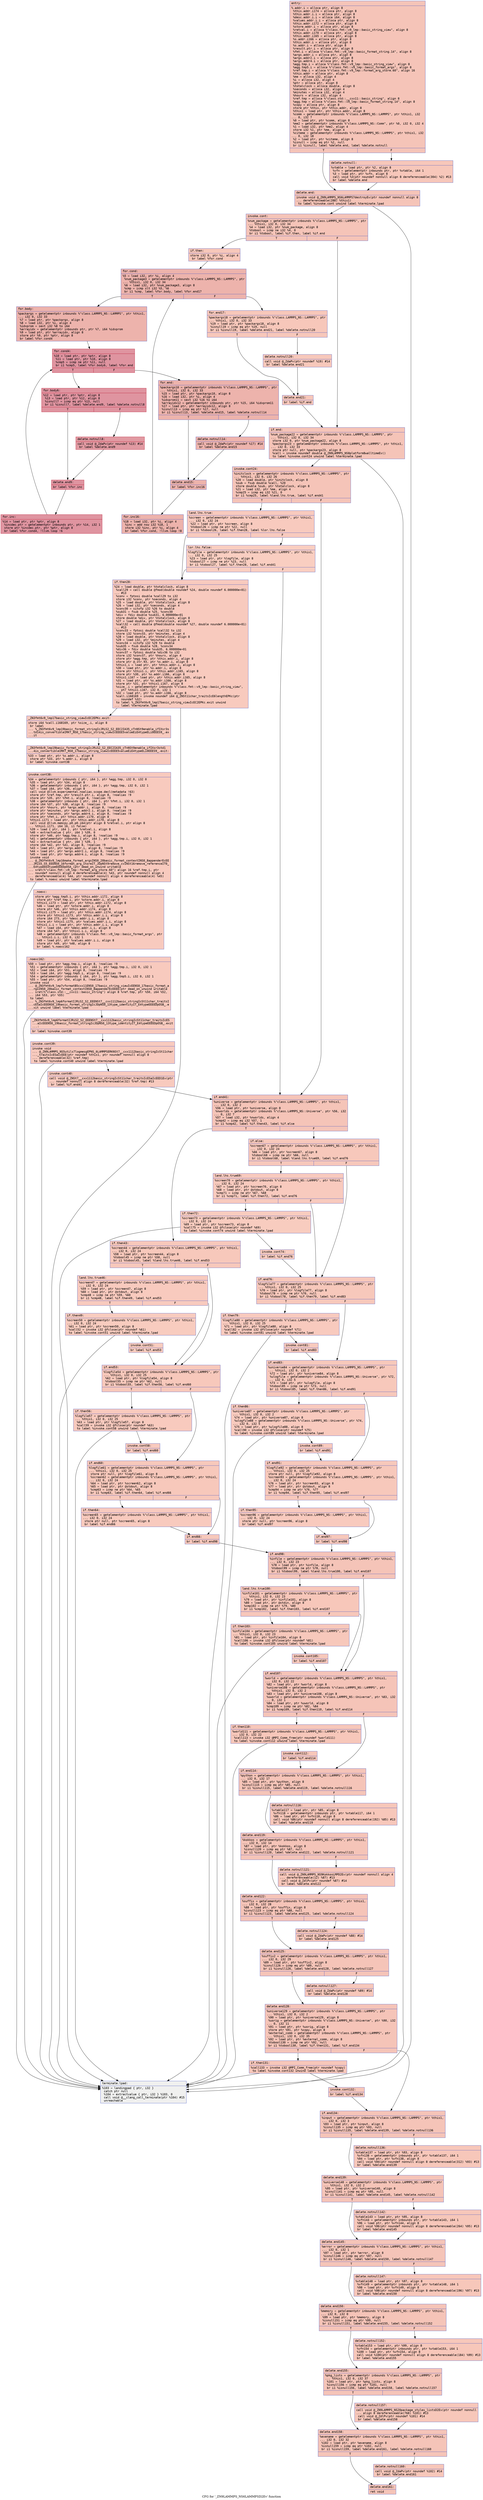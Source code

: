 digraph "CFG for '_ZN9LAMMPS_NS6LAMMPSD2Ev' function" {
	label="CFG for '_ZN9LAMMPS_NS6LAMMPSD2Ev' function";

	Node0x565291c5ccd0 [shape=record,color="#3d50c3ff", style=filled, fillcolor="#e97a5f70" fontname="Courier",label="{entry:\l|  %.addr.i = alloca ptr, align 8\l  %this.addr.i174 = alloca ptr, align 8\l  %this.addr.i.i = alloca ptr, align 8\l  %desc.addr.i.i = alloca i64, align 8\l  %values.addr.i.i = alloca ptr, align 8\l  %this.addr.i172 = alloca ptr, align 8\l  %store.addr.i = alloca ptr, align 8\l  %retval.i = alloca %\"class.fmt::v9_lmp::basic_string_view\", align 8\l  %this.addr.i170 = alloca ptr, align 8\l  %this.addr.i165 = alloca ptr, align 8\l  %s.addr.i166 = alloca ptr, align 8\l  %this.addr.i = alloca ptr, align 8\l  %s.addr.i = alloca ptr, align 8\l  %result.ptr.i = alloca ptr, align 8\l  %fmt.i = alloca %\"class.fmt::v9_lmp::basic_format_string.14\", align 8\l  %args.addr.i = alloca ptr, align 8\l  %args.addr2.i = alloca ptr, align 8\l  %args.addr4.i = alloca ptr, align 8\l  %agg.tmp.i = alloca %\"class.fmt::v9_lmp::basic_string_view\", align 8\l  %agg.tmp5.i = alloca %\"class.fmt::v9_lmp::basic_format_args\", align 8\l  %ref.tmp.i = alloca %\"class.fmt::v9_lmp::format_arg_store.60\", align 16\l  %this.addr = alloca ptr, align 8\l  %me = alloca i32, align 4\l  %i = alloca i32, align 4\l  %ptr = alloca ptr, align 8\l  %totalclock = alloca double, align 8\l  %seconds = alloca i32, align 4\l  %minutes = alloca i32, align 4\l  %hours = alloca i32, align 4\l  %ref.tmp = alloca %\"class.std::__cxx11::basic_string\", align 8\l  %agg.tmp = alloca %\"class.fmt::v9_lmp::basic_format_string.14\", align 8\l  %copy = alloca ptr, align 8\l  store ptr %this, ptr %this.addr, align 8\l  %this1 = load ptr, ptr %this.addr, align 8\l  %comm = getelementptr inbounds %\"class.LAMMPS_NS::LAMMPS\", ptr %this1, i32\l... 0, i32 7\l  %0 = load ptr, ptr %comm, align 8\l  %me2 = getelementptr inbounds %\"class.LAMMPS_NS::Comm\", ptr %0, i32 0, i32 4\l  %1 = load i32, ptr %me2, align 4\l  store i32 %1, ptr %me, align 4\l  %citeme = getelementptr inbounds %\"class.LAMMPS_NS::LAMMPS\", ptr %this1, i32\l... 0, i32 18\l  %2 = load ptr, ptr %citeme, align 8\l  %isnull = icmp eq ptr %2, null\l  br i1 %isnull, label %delete.end, label %delete.notnull\l|{<s0>T|<s1>F}}"];
	Node0x565291c5ccd0:s0 -> Node0x565291c699f0[tooltip="entry -> delete.end\nProbability 37.50%" ];
	Node0x565291c5ccd0:s1 -> Node0x565291c69a70[tooltip="entry -> delete.notnull\nProbability 62.50%" ];
	Node0x565291c69a70 [shape=record,color="#3d50c3ff", style=filled, fillcolor="#ec7f6370" fontname="Courier",label="{delete.notnull:\l|  %vtable = load ptr, ptr %2, align 8\l  %vfn = getelementptr inbounds ptr, ptr %vtable, i64 1\l  %3 = load ptr, ptr %vfn, align 8\l  call void %3(ptr noundef nonnull align 8 dereferenceable(304) %2) #13\l  br label %delete.end\l}"];
	Node0x565291c69a70 -> Node0x565291c699f0[tooltip="delete.notnull -> delete.end\nProbability 100.00%" ];
	Node0x565291c699f0 [shape=record,color="#3d50c3ff", style=filled, fillcolor="#e97a5f70" fontname="Courier",label="{delete.end:\l|  invoke void @_ZN9LAMMPS_NS6LAMMPS7destroyEv(ptr noundef nonnull align 8\l... dereferenceable(288) %this1)\l          to label %invoke.cont unwind label %terminate.lpad\l}"];
	Node0x565291c699f0 -> Node0x565291c69f50[tooltip="delete.end -> invoke.cont\nProbability 100.00%" ];
	Node0x565291c699f0 -> Node0x565291c69fd0[tooltip="delete.end -> terminate.lpad\nProbability 0.00%" ];
	Node0x565291c69f50 [shape=record,color="#3d50c3ff", style=filled, fillcolor="#e97a5f70" fontname="Courier",label="{invoke.cont:\l|  %num_package = getelementptr inbounds %\"class.LAMMPS_NS::LAMMPS\", ptr\l... %this1, i32 0, i32 34\l  %4 = load i32, ptr %num_package, align 8\l  %tobool = icmp ne i32 %4, 0\l  br i1 %tobool, label %if.then, label %if.end\l|{<s0>T|<s1>F}}"];
	Node0x565291c69f50:s0 -> Node0x565291c6a320[tooltip="invoke.cont -> if.then\nProbability 62.50%" ];
	Node0x565291c69f50:s1 -> Node0x565291c6a390[tooltip="invoke.cont -> if.end\nProbability 37.50%" ];
	Node0x565291c6a320 [shape=record,color="#3d50c3ff", style=filled, fillcolor="#ec7f6370" fontname="Courier",label="{if.then:\l|  store i32 0, ptr %i, align 4\l  br label %for.cond\l}"];
	Node0x565291c6a320 -> Node0x565291c68d50[tooltip="if.then -> for.cond\nProbability 100.00%" ];
	Node0x565291c68d50 [shape=record,color="#3d50c3ff", style=filled, fillcolor="#d6524470" fontname="Courier",label="{for.cond:\l|  %5 = load i32, ptr %i, align 4\l  %num_package3 = getelementptr inbounds %\"class.LAMMPS_NS::LAMMPS\", ptr\l... %this1, i32 0, i32 34\l  %6 = load i32, ptr %num_package3, align 8\l  %cmp = icmp slt i32 %5, %6\l  br i1 %cmp, label %for.body, label %for.end17\l|{<s0>T|<s1>F}}"];
	Node0x565291c68d50:s0 -> Node0x565291c68ec0[tooltip="for.cond -> for.body\nProbability 96.88%" ];
	Node0x565291c68d50:s1 -> Node0x565291c6ac20[tooltip="for.cond -> for.end17\nProbability 3.12%" ];
	Node0x565291c68ec0 [shape=record,color="#3d50c3ff", style=filled, fillcolor="#d6524470" fontname="Courier",label="{for.body:\l|  %packargs = getelementptr inbounds %\"class.LAMMPS_NS::LAMMPS\", ptr %this1,\l... i32 0, i32 33\l  %7 = load ptr, ptr %packargs, align 8\l  %8 = load i32, ptr %i, align 4\l  %idxprom = sext i32 %8 to i64\l  %arrayidx = getelementptr inbounds ptr, ptr %7, i64 %idxprom\l  %9 = load ptr, ptr %arrayidx, align 8\l  store ptr %9, ptr %ptr, align 8\l  br label %for.cond4\l}"];
	Node0x565291c68ec0 -> Node0x565291c6b1c0[tooltip="for.body -> for.cond4\nProbability 100.00%" ];
	Node0x565291c6b1c0 [shape=record,color="#b70d28ff", style=filled, fillcolor="#b70d2870" fontname="Courier",label="{for.cond4:\l|  %10 = load ptr, ptr %ptr, align 8\l  %11 = load ptr, ptr %10, align 8\l  %cmp5 = icmp ne ptr %11, null\l  br i1 %cmp5, label %for.body6, label %for.end\l|{<s0>T|<s1>F}}"];
	Node0x565291c6b1c0:s0 -> Node0x565291c6b460[tooltip="for.cond4 -> for.body6\nProbability 96.88%" ];
	Node0x565291c6b1c0:s1 -> Node0x565291c6b4e0[tooltip="for.cond4 -> for.end\nProbability 3.12%" ];
	Node0x565291c6b460 [shape=record,color="#b70d28ff", style=filled, fillcolor="#b70d2870" fontname="Courier",label="{for.body6:\l|  %12 = load ptr, ptr %ptr, align 8\l  %13 = load ptr, ptr %12, align 8\l  %isnull7 = icmp eq ptr %13, null\l  br i1 %isnull7, label %delete.end9, label %delete.notnull8\l|{<s0>T|<s1>F}}"];
	Node0x565291c6b460:s0 -> Node0x565291c6b7b0[tooltip="for.body6 -> delete.end9\nProbability 37.50%" ];
	Node0x565291c6b460:s1 -> Node0x565291c6b830[tooltip="for.body6 -> delete.notnull8\nProbability 62.50%" ];
	Node0x565291c6b830 [shape=record,color="#b70d28ff", style=filled, fillcolor="#bb1b2c70" fontname="Courier",label="{delete.notnull8:\l|  call void @_ZdaPv(ptr noundef %13) #14\l  br label %delete.end9\l}"];
	Node0x565291c6b830 -> Node0x565291c6b7b0[tooltip="delete.notnull8 -> delete.end9\nProbability 100.00%" ];
	Node0x565291c6b7b0 [shape=record,color="#b70d28ff", style=filled, fillcolor="#b70d2870" fontname="Courier",label="{delete.end9:\l|  br label %for.inc\l}"];
	Node0x565291c6b7b0 -> Node0x565291c6bb90[tooltip="delete.end9 -> for.inc\nProbability 100.00%" ];
	Node0x565291c6bb90 [shape=record,color="#b70d28ff", style=filled, fillcolor="#b70d2870" fontname="Courier",label="{for.inc:\l|  %14 = load ptr, ptr %ptr, align 8\l  %incdec.ptr = getelementptr inbounds ptr, ptr %14, i32 1\l  store ptr %incdec.ptr, ptr %ptr, align 8\l  br label %for.cond4, !llvm.loop !6\l}"];
	Node0x565291c6bb90 -> Node0x565291c6b1c0[tooltip="for.inc -> for.cond4\nProbability 100.00%" ];
	Node0x565291c6b4e0 [shape=record,color="#3d50c3ff", style=filled, fillcolor="#d6524470" fontname="Courier",label="{for.end:\l|  %packargs10 = getelementptr inbounds %\"class.LAMMPS_NS::LAMMPS\", ptr\l... %this1, i32 0, i32 33\l  %15 = load ptr, ptr %packargs10, align 8\l  %16 = load i32, ptr %i, align 4\l  %idxprom11 = sext i32 %16 to i64\l  %arrayidx12 = getelementptr inbounds ptr, ptr %15, i64 %idxprom11\l  %17 = load ptr, ptr %arrayidx12, align 8\l  %isnull13 = icmp eq ptr %17, null\l  br i1 %isnull13, label %delete.end15, label %delete.notnull14\l|{<s0>T|<s1>F}}"];
	Node0x565291c6b4e0:s0 -> Node0x565291c6c470[tooltip="for.end -> delete.end15\nProbability 37.50%" ];
	Node0x565291c6b4e0:s1 -> Node0x565291c6c520[tooltip="for.end -> delete.notnull14\nProbability 62.50%" ];
	Node0x565291c6c520 [shape=record,color="#3d50c3ff", style=filled, fillcolor="#d8564670" fontname="Courier",label="{delete.notnull14:\l|  call void @_ZdaPv(ptr noundef %17) #14\l  br label %delete.end15\l}"];
	Node0x565291c6c520 -> Node0x565291c6c470[tooltip="delete.notnull14 -> delete.end15\nProbability 100.00%" ];
	Node0x565291c6c470 [shape=record,color="#3d50c3ff", style=filled, fillcolor="#d6524470" fontname="Courier",label="{delete.end15:\l|  br label %for.inc16\l}"];
	Node0x565291c6c470 -> Node0x565291c6c820[tooltip="delete.end15 -> for.inc16\nProbability 100.00%" ];
	Node0x565291c6c820 [shape=record,color="#3d50c3ff", style=filled, fillcolor="#d6524470" fontname="Courier",label="{for.inc16:\l|  %18 = load i32, ptr %i, align 4\l  %inc = add nsw i32 %18, 1\l  store i32 %inc, ptr %i, align 4\l  br label %for.cond, !llvm.loop !8\l}"];
	Node0x565291c6c820 -> Node0x565291c68d50[tooltip="for.inc16 -> for.cond\nProbability 100.00%" ];
	Node0x565291c6ac20 [shape=record,color="#3d50c3ff", style=filled, fillcolor="#ec7f6370" fontname="Courier",label="{for.end17:\l|  %packargs18 = getelementptr inbounds %\"class.LAMMPS_NS::LAMMPS\", ptr\l... %this1, i32 0, i32 33\l  %19 = load ptr, ptr %packargs18, align 8\l  %isnull19 = icmp eq ptr %19, null\l  br i1 %isnull19, label %delete.end21, label %delete.notnull20\l|{<s0>T|<s1>F}}"];
	Node0x565291c6ac20:s0 -> Node0x565291c6ce50[tooltip="for.end17 -> delete.end21\nProbability 37.50%" ];
	Node0x565291c6ac20:s1 -> Node0x565291c6cf00[tooltip="for.end17 -> delete.notnull20\nProbability 62.50%" ];
	Node0x565291c6cf00 [shape=record,color="#3d50c3ff", style=filled, fillcolor="#ed836670" fontname="Courier",label="{delete.notnull20:\l|  call void @_ZdaPv(ptr noundef %19) #14\l  br label %delete.end21\l}"];
	Node0x565291c6cf00 -> Node0x565291c6ce50[tooltip="delete.notnull20 -> delete.end21\nProbability 100.00%" ];
	Node0x565291c6ce50 [shape=record,color="#3d50c3ff", style=filled, fillcolor="#ec7f6370" fontname="Courier",label="{delete.end21:\l|  br label %if.end\l}"];
	Node0x565291c6ce50 -> Node0x565291c6a390[tooltip="delete.end21 -> if.end\nProbability 100.00%" ];
	Node0x565291c6a390 [shape=record,color="#3d50c3ff", style=filled, fillcolor="#e97a5f70" fontname="Courier",label="{if.end:\l|  %num_package22 = getelementptr inbounds %\"class.LAMMPS_NS::LAMMPS\", ptr\l... %this1, i32 0, i32 34\l  store i32 0, ptr %num_package22, align 8\l  %packargs23 = getelementptr inbounds %\"class.LAMMPS_NS::LAMMPS\", ptr %this1,\l... i32 0, i32 33\l  store ptr null, ptr %packargs23, align 8\l  %call = invoke noundef double @_ZN9LAMMPS_NS8platform8walltimeEv()\l          to label %invoke.cont24 unwind label %terminate.lpad\l}"];
	Node0x565291c6a390 -> Node0x565291c6d560[tooltip="if.end -> invoke.cont24\nProbability 100.00%" ];
	Node0x565291c6a390 -> Node0x565291c69fd0[tooltip="if.end -> terminate.lpad\nProbability 0.00%" ];
	Node0x565291c6d560 [shape=record,color="#3d50c3ff", style=filled, fillcolor="#e97a5f70" fontname="Courier",label="{invoke.cont24:\l|  %initclock = getelementptr inbounds %\"class.LAMMPS_NS::LAMMPS\", ptr\l... %this1, i32 0, i32 26\l  %20 = load double, ptr %initclock, align 8\l  %sub = fsub double %call, %20\l  store double %sub, ptr %totalclock, align 8\l  %21 = load i32, ptr %me, align 4\l  %cmp25 = icmp eq i32 %21, 0\l  br i1 %cmp25, label %land.lhs.true, label %if.end41\l|{<s0>T|<s1>F}}"];
	Node0x565291c6d560:s0 -> Node0x565291c6dae0[tooltip="invoke.cont24 -> land.lhs.true\nProbability 37.50%" ];
	Node0x565291c6d560:s1 -> Node0x565291c6db30[tooltip="invoke.cont24 -> if.end41\nProbability 62.50%" ];
	Node0x565291c6dae0 [shape=record,color="#3d50c3ff", style=filled, fillcolor="#ef886b70" fontname="Courier",label="{land.lhs.true:\l|  %screen = getelementptr inbounds %\"class.LAMMPS_NS::LAMMPS\", ptr %this1,\l... i32 0, i32 24\l  %22 = load ptr, ptr %screen, align 8\l  %tobool26 = icmp ne ptr %22, null\l  br i1 %tobool26, label %if.then28, label %lor.lhs.false\l|{<s0>T|<s1>F}}"];
	Node0x565291c6dae0:s0 -> Node0x565291c6de80[tooltip="land.lhs.true -> if.then28\nProbability 62.50%" ];
	Node0x565291c6dae0:s1 -> Node0x565291c6df00[tooltip="land.lhs.true -> lor.lhs.false\nProbability 37.50%" ];
	Node0x565291c6df00 [shape=record,color="#3d50c3ff", style=filled, fillcolor="#f2907270" fontname="Courier",label="{lor.lhs.false:\l|  %logfile = getelementptr inbounds %\"class.LAMMPS_NS::LAMMPS\", ptr %this1,\l... i32 0, i32 25\l  %23 = load ptr, ptr %logfile, align 8\l  %tobool27 = icmp ne ptr %23, null\l  br i1 %tobool27, label %if.then28, label %if.end41\l|{<s0>T|<s1>F}}"];
	Node0x565291c6df00:s0 -> Node0x565291c6de80[tooltip="lor.lhs.false -> if.then28\nProbability 62.50%" ];
	Node0x565291c6df00:s1 -> Node0x565291c6db30[tooltip="lor.lhs.false -> if.end41\nProbability 37.50%" ];
	Node0x565291c6de80 [shape=record,color="#3d50c3ff", style=filled, fillcolor="#ef886b70" fontname="Courier",label="{if.then28:\l|  %24 = load double, ptr %totalclock, align 8\l  %call29 = call double @fmod(double noundef %24, double noundef 6.000000e+01)\l... #13\l  %conv = fptosi double %call29 to i32\l  store i32 %conv, ptr %seconds, align 4\l  %25 = load double, ptr %totalclock, align 8\l  %26 = load i32, ptr %seconds, align 4\l  %conv30 = sitofp i32 %26 to double\l  %sub31 = fsub double %25, %conv30\l  %div = fdiv double %sub31, 6.000000e+01\l  store double %div, ptr %totalclock, align 8\l  %27 = load double, ptr %totalclock, align 8\l  %call32 = call double @fmod(double noundef %27, double noundef 6.000000e+01)\l... #13\l  %conv33 = fptosi double %call32 to i32\l  store i32 %conv33, ptr %minutes, align 4\l  %28 = load double, ptr %totalclock, align 8\l  %29 = load i32, ptr %minutes, align 4\l  %conv34 = sitofp i32 %29 to double\l  %sub35 = fsub double %28, %conv34\l  %div36 = fdiv double %sub35, 6.000000e+01\l  %conv37 = fptosi double %div36 to i32\l  store i32 %conv37, ptr %hours, align 4\l  store ptr %agg.tmp, ptr %this.addr.i, align 8\l  store ptr @.str.93, ptr %s.addr.i, align 8\l  %this1.i = load ptr, ptr %this.addr.i, align 8\l  %30 = load ptr, ptr %s.addr.i, align 8\l  store ptr %this1.i, ptr %this.addr.i165, align 8\l  store ptr %30, ptr %s.addr.i166, align 8\l  %this1.i167 = load ptr, ptr %this.addr.i165, align 8\l  %31 = load ptr, ptr %s.addr.i166, align 8\l  store ptr %31, ptr %this1.i167, align 8\l  %size_.i = getelementptr inbounds %\"class.fmt::v9_lmp::basic_string_view\",\l... ptr %this1.i167, i32 0, i32 1\l  %32 = load ptr, ptr %s.addr.i166, align 8\l  %call.i168169 = invoke noundef i64 @_ZNSt11char_traitsIcE6lengthEPKc(ptr\l... noundef %32)\l          to label %_ZN3fmt6v9_lmp17basic_string_viewIcEC2EPKc.exit unwind\l... label %terminate.lpad\l}"];
	Node0x565291c6de80 -> Node0x565291c708c0[tooltip="if.then28 -> _ZN3fmt6v9_lmp17basic_string_viewIcEC2EPKc.exit\nProbability 100.00%" ];
	Node0x565291c6de80 -> Node0x565291c69fd0[tooltip="if.then28 -> terminate.lpad\nProbability 0.00%" ];
	Node0x565291c708c0 [shape=record,color="#3d50c3ff", style=filled, fillcolor="#ef886b70" fontname="Courier",label="{_ZN3fmt6v9_lmp17basic_string_viewIcEC2EPKc.exit:\l|  store i64 %call.i168169, ptr %size_.i, align 8\l  br label\l... %_ZN3fmt6v9_lmp19basic_format_stringIcJRiS2_S2_EEC2IA35_cTnNSt9enable_ifIXsr3s\l...td14is_convertibleIRKT_NS0_17basic_string_viewIcEEEE5valueEiE4typeELi0EEES9_.ex\l...it\l}"];
	Node0x565291c708c0 -> Node0x565291c70bd0[tooltip="_ZN3fmt6v9_lmp17basic_string_viewIcEC2EPKc.exit -> _ZN3fmt6v9_lmp19basic_format_stringIcJRiS2_S2_EEC2IA35_cTnNSt9enable_ifIXsr3std14is_convertibleIRKT_NS0_17basic_string_viewIcEEEE5valueEiE4typeELi0EEES9_.exit\nProbability 100.00%" ];
	Node0x565291c70bd0 [shape=record,color="#3d50c3ff", style=filled, fillcolor="#ef886b70" fontname="Courier",label="{_ZN3fmt6v9_lmp19basic_format_stringIcJRiS2_S2_EEC2IA35_cTnNSt9enable_ifIXsr3std1\l...4is_convertibleIRKT_NS0_17basic_string_viewIcEEEE5valueEiE4typeELi0EEES9_.exit:\l|  %33 = load ptr, ptr %s.addr.i, align 8\l  store ptr %33, ptr %.addr.i, align 8\l  br label %invoke.cont38\l}"];
	Node0x565291c70bd0 -> Node0x565291c70fd0[tooltip="_ZN3fmt6v9_lmp19basic_format_stringIcJRiS2_S2_EEC2IA35_cTnNSt9enable_ifIXsr3std14is_convertibleIRKT_NS0_17basic_string_viewIcEEEE5valueEiE4typeELi0EEES9_.exit -> invoke.cont38\nProbability 100.00%" ];
	Node0x565291c70fd0 [shape=record,color="#3d50c3ff", style=filled, fillcolor="#ef886b70" fontname="Courier",label="{invoke.cont38:\l|  %34 = getelementptr inbounds \{ ptr, i64 \}, ptr %agg.tmp, i32 0, i32 0\l  %35 = load ptr, ptr %34, align 8\l  %36 = getelementptr inbounds \{ ptr, i64 \}, ptr %agg.tmp, i32 0, i32 1\l  %37 = load i64, ptr %36, align 8\l  call void @llvm.experimental.noalias.scope.decl(metadata !63)\l  store ptr %ref.tmp, ptr %result.ptr.i, align 8, !noalias !9\l  store ptr %35, ptr %fmt.i, align 8, !noalias !9\l  %38 = getelementptr inbounds \{ ptr, i64 \}, ptr %fmt.i, i32 0, i32 1\l  store i64 %37, ptr %38, align 8, !noalias !9\l  store ptr %hours, ptr %args.addr.i, align 8, !noalias !9\l  store ptr %minutes, ptr %args.addr2.i, align 8, !noalias !9\l  store ptr %seconds, ptr %args.addr4.i, align 8, !noalias !9\l  store ptr %fmt.i, ptr %this.addr.i170, align 8\l  %this1.i171 = load ptr, ptr %this.addr.i170, align 8\l  call void @llvm.memcpy.p0.p0.i64(ptr align 8 %retval.i, ptr align 8\l... %this1.i171, i64 16, i1 false)\l  %39 = load \{ ptr, i64 \}, ptr %retval.i, align 8\l  %40 = extractvalue \{ ptr, i64 \} %39, 0\l  store ptr %40, ptr %agg.tmp.i, align 8, !noalias !9\l  %41 = getelementptr inbounds \{ ptr, i64 \}, ptr %agg.tmp.i, i32 0, i32 1\l  %42 = extractvalue \{ ptr, i64 \} %39, 1\l  store i64 %42, ptr %41, align 8, !noalias !9\l  %43 = load ptr, ptr %args.addr.i, align 8, !noalias !9\l  %44 = load ptr, ptr %args.addr2.i, align 8, !noalias !9\l  %45 = load ptr, ptr %args.addr4.i, align 8, !noalias !9\l  invoke void\l... @_ZN3fmt6v9_lmp16make_format_argsINS0_20basic_format_contextINS0_8appenderEcEE\l...JRiS5_S5_EEENS0_16format_arg_storeIT_JDpNSt9remove_cvINSt16remove_referenceIT0_\l...E4typeEE4typeEEEEDpOSA_(ptr dead_on_unwind writable\l... sret(%\"class.fmt::v9_lmp::format_arg_store.60\") align 16 %ref.tmp.i, ptr\l... noundef nonnull align 4 dereferenceable(4) %43, ptr noundef nonnull align 4\l... dereferenceable(4) %44, ptr noundef nonnull align 4 dereferenceable(4) %45)\l          to label %.noexc unwind label %terminate.lpad\l}"];
	Node0x565291c70fd0 -> Node0x565291c72850[tooltip="invoke.cont38 -> .noexc\nProbability 100.00%" ];
	Node0x565291c70fd0 -> Node0x565291c69fd0[tooltip="invoke.cont38 -> terminate.lpad\nProbability 0.00%" ];
	Node0x565291c72850 [shape=record,color="#3d50c3ff", style=filled, fillcolor="#ef886b70" fontname="Courier",label="{.noexc:\l|  store ptr %agg.tmp5.i, ptr %this.addr.i172, align 8\l  store ptr %ref.tmp.i, ptr %store.addr.i, align 8\l  %this1.i173 = load ptr, ptr %this.addr.i172, align 8\l  %46 = load ptr, ptr %store.addr.i, align 8\l  store ptr %46, ptr %this.addr.i174, align 8\l  %this1.i175 = load ptr, ptr %this.addr.i174, align 8\l  store ptr %this1.i173, ptr %this.addr.i.i, align 8\l  store i64 273, ptr %desc.addr.i.i, align 8\l  store ptr %this1.i175, ptr %values.addr.i.i, align 8\l  %this1.i.i = load ptr, ptr %this.addr.i.i, align 8\l  %47 = load i64, ptr %desc.addr.i.i, align 8\l  store i64 %47, ptr %this1.i.i, align 8\l  %48 = getelementptr inbounds %\"class.fmt::v9_lmp::basic_format_args\", ptr\l... %this1.i.i, i32 0, i32 1\l  %49 = load ptr, ptr %values.addr.i.i, align 8\l  store ptr %49, ptr %48, align 8\l  br label %.noexc162\l}"];
	Node0x565291c72850 -> Node0x565291c73c30[tooltip=".noexc -> .noexc162\nProbability 100.00%" ];
	Node0x565291c73c30 [shape=record,color="#3d50c3ff", style=filled, fillcolor="#ef886b70" fontname="Courier",label="{.noexc162:\l|  %50 = load ptr, ptr %agg.tmp.i, align 8, !noalias !9\l  %51 = getelementptr inbounds \{ ptr, i64 \}, ptr %agg.tmp.i, i32 0, i32 1\l  %52 = load i64, ptr %51, align 8, !noalias !9\l  %53 = load i64, ptr %agg.tmp5.i, align 8, !noalias !9\l  %54 = getelementptr inbounds \{ i64, ptr \}, ptr %agg.tmp5.i, i32 0, i32 1\l  %55 = load ptr, ptr %54, align 8, !noalias !9\l  invoke void\l... @_ZN3fmt6v9_lmp7vformatB5cxx11ENS0_17basic_string_viewIcEENS0_17basic_format_a\l...rgsINS0_20basic_format_contextINS0_8appenderEcEEEE(ptr dead_on_unwind writable\l... sret(%\"class.std::__cxx11::basic_string\") align 8 %ref.tmp, ptr %50, i64 %52,\l... i64 %53, ptr %55)\l          to label\l... %_ZN3fmt6v9_lmp6formatIJRiS2_S2_EEENSt7__cxx1112basic_stringIcSt11char_traitsI\l...cESaIcEEENS0_19basic_format_stringIcJDpNS0_13type_identityIT_E4typeEEEEDpOSB_.e\l...xit unwind label %terminate.lpad\l}"];
	Node0x565291c73c30 -> Node0x565291c74100[tooltip=".noexc162 -> _ZN3fmt6v9_lmp6formatIJRiS2_S2_EEENSt7__cxx1112basic_stringIcSt11char_traitsIcESaIcEEENS0_19basic_format_stringIcJDpNS0_13type_identityIT_E4typeEEEEDpOSB_.exit\nProbability 100.00%" ];
	Node0x565291c73c30 -> Node0x565291c69fd0[tooltip=".noexc162 -> terminate.lpad\nProbability 0.00%" ];
	Node0x565291c74100 [shape=record,color="#3d50c3ff", style=filled, fillcolor="#ef886b70" fontname="Courier",label="{_ZN3fmt6v9_lmp6formatIJRiS2_S2_EEENSt7__cxx1112basic_stringIcSt11char_traitsIcES\l...aIcEEENS0_19basic_format_stringIcJDpNS0_13type_identityIT_E4typeEEEEDpOSB_.exit\l...:\l|  br label %invoke.cont39\l}"];
	Node0x565291c74100 -> Node0x565291c74480[tooltip="_ZN3fmt6v9_lmp6formatIJRiS2_S2_EEENSt7__cxx1112basic_stringIcSt11char_traitsIcESaIcEEENS0_19basic_format_stringIcJDpNS0_13type_identityIT_E4typeEEEEDpOSB_.exit -> invoke.cont39\nProbability 100.00%" ];
	Node0x565291c74480 [shape=record,color="#3d50c3ff", style=filled, fillcolor="#ef886b70" fontname="Courier",label="{invoke.cont39:\l|  invoke void\l... @_ZN9LAMMPS_NS5utils7logmesgEPNS_6LAMMPSERKNSt7__cxx1112basic_stringIcSt11char\l..._traitsIcESaIcEEE(ptr noundef %this1, ptr noundef nonnull align 8\l... dereferenceable(32) %ref.tmp)\l          to label %invoke.cont40 unwind label %terminate.lpad\l}"];
	Node0x565291c74480 -> Node0x565291c745b0[tooltip="invoke.cont39 -> invoke.cont40\nProbability 100.00%" ];
	Node0x565291c74480 -> Node0x565291c69fd0[tooltip="invoke.cont39 -> terminate.lpad\nProbability 0.00%" ];
	Node0x565291c745b0 [shape=record,color="#3d50c3ff", style=filled, fillcolor="#ef886b70" fontname="Courier",label="{invoke.cont40:\l|  call void @_ZNSt7__cxx1112basic_stringIcSt11char_traitsIcESaIcEED1Ev(ptr\l... noundef nonnull align 8 dereferenceable(32) %ref.tmp) #13\l  br label %if.end41\l}"];
	Node0x565291c745b0 -> Node0x565291c6db30[tooltip="invoke.cont40 -> if.end41\nProbability 100.00%" ];
	Node0x565291c6db30 [shape=record,color="#3d50c3ff", style=filled, fillcolor="#e97a5f70" fontname="Courier",label="{if.end41:\l|  %universe = getelementptr inbounds %\"class.LAMMPS_NS::LAMMPS\", ptr %this1,\l... i32 0, i32 2\l  %56 = load ptr, ptr %universe, align 8\l  %nworlds = getelementptr inbounds %\"class.LAMMPS_NS::Universe\", ptr %56, i32\l... 0, i32 7\l  %57 = load i32, ptr %nworlds, align 4\l  %cmp42 = icmp eq i32 %57, 1\l  br i1 %cmp42, label %if.then43, label %if.else\l|{<s0>T|<s1>F}}"];
	Node0x565291c6db30:s0 -> Node0x565291c747f0[tooltip="if.end41 -> if.then43\nProbability 50.00%" ];
	Node0x565291c6db30:s1 -> Node0x565291c74c30[tooltip="if.end41 -> if.else\nProbability 50.00%" ];
	Node0x565291c747f0 [shape=record,color="#3d50c3ff", style=filled, fillcolor="#ed836670" fontname="Courier",label="{if.then43:\l|  %screen44 = getelementptr inbounds %\"class.LAMMPS_NS::LAMMPS\", ptr %this1,\l... i32 0, i32 24\l  %58 = load ptr, ptr %screen44, align 8\l  %tobool45 = icmp ne ptr %58, null\l  br i1 %tobool45, label %land.lhs.true46, label %if.end53\l|{<s0>T|<s1>F}}"];
	Node0x565291c747f0:s0 -> Node0x565291c74e40[tooltip="if.then43 -> land.lhs.true46\nProbability 62.50%" ];
	Node0x565291c747f0:s1 -> Node0x565291c74ec0[tooltip="if.then43 -> if.end53\nProbability 37.50%" ];
	Node0x565291c74e40 [shape=record,color="#3d50c3ff", style=filled, fillcolor="#ef886b70" fontname="Courier",label="{land.lhs.true46:\l|  %screen47 = getelementptr inbounds %\"class.LAMMPS_NS::LAMMPS\", ptr %this1,\l... i32 0, i32 24\l  %59 = load ptr, ptr %screen47, align 8\l  %60 = load ptr, ptr @stdout, align 8\l  %cmp48 = icmp ne ptr %59, %60\l  br i1 %cmp48, label %if.then49, label %if.end53\l|{<s0>T|<s1>F}}"];
	Node0x565291c74e40:s0 -> Node0x565291c75240[tooltip="land.lhs.true46 -> if.then49\nProbability 62.50%" ];
	Node0x565291c74e40:s1 -> Node0x565291c74ec0[tooltip="land.lhs.true46 -> if.end53\nProbability 37.50%" ];
	Node0x565291c75240 [shape=record,color="#3d50c3ff", style=filled, fillcolor="#f08b6e70" fontname="Courier",label="{if.then49:\l|  %screen50 = getelementptr inbounds %\"class.LAMMPS_NS::LAMMPS\", ptr %this1,\l... i32 0, i32 24\l  %61 = load ptr, ptr %screen50, align 8\l  %call52 = invoke i32 @fclose(ptr noundef %61)\l          to label %invoke.cont51 unwind label %terminate.lpad\l}"];
	Node0x565291c75240 -> Node0x565291c75430[tooltip="if.then49 -> invoke.cont51\nProbability 100.00%" ];
	Node0x565291c75240 -> Node0x565291c69fd0[tooltip="if.then49 -> terminate.lpad\nProbability 0.00%" ];
	Node0x565291c75430 [shape=record,color="#3d50c3ff", style=filled, fillcolor="#f08b6e70" fontname="Courier",label="{invoke.cont51:\l|  br label %if.end53\l}"];
	Node0x565291c75430 -> Node0x565291c74ec0[tooltip="invoke.cont51 -> if.end53\nProbability 100.00%" ];
	Node0x565291c74ec0 [shape=record,color="#3d50c3ff", style=filled, fillcolor="#ed836670" fontname="Courier",label="{if.end53:\l|  %logfile54 = getelementptr inbounds %\"class.LAMMPS_NS::LAMMPS\", ptr\l... %this1, i32 0, i32 25\l  %62 = load ptr, ptr %logfile54, align 8\l  %tobool55 = icmp ne ptr %62, null\l  br i1 %tobool55, label %if.then56, label %if.end60\l|{<s0>T|<s1>F}}"];
	Node0x565291c74ec0:s0 -> Node0x565291c75830[tooltip="if.end53 -> if.then56\nProbability 62.50%" ];
	Node0x565291c74ec0:s1 -> Node0x565291c758b0[tooltip="if.end53 -> if.end60\nProbability 37.50%" ];
	Node0x565291c75830 [shape=record,color="#3d50c3ff", style=filled, fillcolor="#ef886b70" fontname="Courier",label="{if.then56:\l|  %logfile57 = getelementptr inbounds %\"class.LAMMPS_NS::LAMMPS\", ptr\l... %this1, i32 0, i32 25\l  %63 = load ptr, ptr %logfile57, align 8\l  %call59 = invoke i32 @fclose(ptr noundef %63)\l          to label %invoke.cont58 unwind label %terminate.lpad\l}"];
	Node0x565291c75830 -> Node0x565291c75b50[tooltip="if.then56 -> invoke.cont58\nProbability 100.00%" ];
	Node0x565291c75830 -> Node0x565291c69fd0[tooltip="if.then56 -> terminate.lpad\nProbability 0.00%" ];
	Node0x565291c75b50 [shape=record,color="#3d50c3ff", style=filled, fillcolor="#ef886b70" fontname="Courier",label="{invoke.cont58:\l|  br label %if.end60\l}"];
	Node0x565291c75b50 -> Node0x565291c758b0[tooltip="invoke.cont58 -> if.end60\nProbability 100.00%" ];
	Node0x565291c758b0 [shape=record,color="#3d50c3ff", style=filled, fillcolor="#ed836670" fontname="Courier",label="{if.end60:\l|  %logfile61 = getelementptr inbounds %\"class.LAMMPS_NS::LAMMPS\", ptr\l... %this1, i32 0, i32 25\l  store ptr null, ptr %logfile61, align 8\l  %screen62 = getelementptr inbounds %\"class.LAMMPS_NS::LAMMPS\", ptr %this1,\l... i32 0, i32 24\l  %64 = load ptr, ptr %screen62, align 8\l  %65 = load ptr, ptr @stdout, align 8\l  %cmp63 = icmp ne ptr %64, %65\l  br i1 %cmp63, label %if.then64, label %if.end66\l|{<s0>T|<s1>F}}"];
	Node0x565291c758b0:s0 -> Node0x565291c761c0[tooltip="if.end60 -> if.then64\nProbability 62.50%" ];
	Node0x565291c758b0:s1 -> Node0x565291c76240[tooltip="if.end60 -> if.end66\nProbability 37.50%" ];
	Node0x565291c761c0 [shape=record,color="#3d50c3ff", style=filled, fillcolor="#ef886b70" fontname="Courier",label="{if.then64:\l|  %screen65 = getelementptr inbounds %\"class.LAMMPS_NS::LAMMPS\", ptr %this1,\l... i32 0, i32 24\l  store ptr null, ptr %screen65, align 8\l  br label %if.end66\l}"];
	Node0x565291c761c0 -> Node0x565291c76240[tooltip="if.then64 -> if.end66\nProbability 100.00%" ];
	Node0x565291c76240 [shape=record,color="#3d50c3ff", style=filled, fillcolor="#ed836670" fontname="Courier",label="{if.end66:\l|  br label %if.end98\l}"];
	Node0x565291c76240 -> Node0x565291c76570[tooltip="if.end66 -> if.end98\nProbability 100.00%" ];
	Node0x565291c74c30 [shape=record,color="#3d50c3ff", style=filled, fillcolor="#ed836670" fontname="Courier",label="{if.else:\l|  %screen67 = getelementptr inbounds %\"class.LAMMPS_NS::LAMMPS\", ptr %this1,\l... i32 0, i32 24\l  %66 = load ptr, ptr %screen67, align 8\l  %tobool68 = icmp ne ptr %66, null\l  br i1 %tobool68, label %land.lhs.true69, label %if.end76\l|{<s0>T|<s1>F}}"];
	Node0x565291c74c30:s0 -> Node0x565291c76890[tooltip="if.else -> land.lhs.true69\nProbability 62.50%" ];
	Node0x565291c74c30:s1 -> Node0x565291c76910[tooltip="if.else -> if.end76\nProbability 37.50%" ];
	Node0x565291c76890 [shape=record,color="#3d50c3ff", style=filled, fillcolor="#ef886b70" fontname="Courier",label="{land.lhs.true69:\l|  %screen70 = getelementptr inbounds %\"class.LAMMPS_NS::LAMMPS\", ptr %this1,\l... i32 0, i32 24\l  %67 = load ptr, ptr %screen70, align 8\l  %68 = load ptr, ptr @stdout, align 8\l  %cmp71 = icmp ne ptr %67, %68\l  br i1 %cmp71, label %if.then72, label %if.end76\l|{<s0>T|<s1>F}}"];
	Node0x565291c76890:s0 -> Node0x565291c76ce0[tooltip="land.lhs.true69 -> if.then72\nProbability 62.50%" ];
	Node0x565291c76890:s1 -> Node0x565291c76910[tooltip="land.lhs.true69 -> if.end76\nProbability 37.50%" ];
	Node0x565291c76ce0 [shape=record,color="#3d50c3ff", style=filled, fillcolor="#f08b6e70" fontname="Courier",label="{if.then72:\l|  %screen73 = getelementptr inbounds %\"class.LAMMPS_NS::LAMMPS\", ptr %this1,\l... i32 0, i32 24\l  %69 = load ptr, ptr %screen73, align 8\l  %call75 = invoke i32 @fclose(ptr noundef %69)\l          to label %invoke.cont74 unwind label %terminate.lpad\l}"];
	Node0x565291c76ce0 -> Node0x565291c76f80[tooltip="if.then72 -> invoke.cont74\nProbability 100.00%" ];
	Node0x565291c76ce0 -> Node0x565291c69fd0[tooltip="if.then72 -> terminate.lpad\nProbability 0.00%" ];
	Node0x565291c76f80 [shape=record,color="#3d50c3ff", style=filled, fillcolor="#f08b6e70" fontname="Courier",label="{invoke.cont74:\l|  br label %if.end76\l}"];
	Node0x565291c76f80 -> Node0x565291c76910[tooltip="invoke.cont74 -> if.end76\nProbability 100.00%" ];
	Node0x565291c76910 [shape=record,color="#3d50c3ff", style=filled, fillcolor="#ed836670" fontname="Courier",label="{if.end76:\l|  %logfile77 = getelementptr inbounds %\"class.LAMMPS_NS::LAMMPS\", ptr\l... %this1, i32 0, i32 25\l  %70 = load ptr, ptr %logfile77, align 8\l  %tobool78 = icmp ne ptr %70, null\l  br i1 %tobool78, label %if.then79, label %if.end83\l|{<s0>T|<s1>F}}"];
	Node0x565291c76910:s0 -> Node0x565291c773f0[tooltip="if.end76 -> if.then79\nProbability 62.50%" ];
	Node0x565291c76910:s1 -> Node0x565291c77470[tooltip="if.end76 -> if.end83\nProbability 37.50%" ];
	Node0x565291c773f0 [shape=record,color="#3d50c3ff", style=filled, fillcolor="#ef886b70" fontname="Courier",label="{if.then79:\l|  %logfile80 = getelementptr inbounds %\"class.LAMMPS_NS::LAMMPS\", ptr\l... %this1, i32 0, i32 25\l  %71 = load ptr, ptr %logfile80, align 8\l  %call82 = invoke i32 @fclose(ptr noundef %71)\l          to label %invoke.cont81 unwind label %terminate.lpad\l}"];
	Node0x565291c773f0 -> Node0x565291c77710[tooltip="if.then79 -> invoke.cont81\nProbability 100.00%" ];
	Node0x565291c773f0 -> Node0x565291c69fd0[tooltip="if.then79 -> terminate.lpad\nProbability 0.00%" ];
	Node0x565291c77710 [shape=record,color="#3d50c3ff", style=filled, fillcolor="#ef886b70" fontname="Courier",label="{invoke.cont81:\l|  br label %if.end83\l}"];
	Node0x565291c77710 -> Node0x565291c77470[tooltip="invoke.cont81 -> if.end83\nProbability 100.00%" ];
	Node0x565291c77470 [shape=record,color="#3d50c3ff", style=filled, fillcolor="#ed836670" fontname="Courier",label="{if.end83:\l|  %universe84 = getelementptr inbounds %\"class.LAMMPS_NS::LAMMPS\", ptr\l... %this1, i32 0, i32 2\l  %72 = load ptr, ptr %universe84, align 8\l  %ulogfile = getelementptr inbounds %\"class.LAMMPS_NS::Universe\", ptr %72,\l... i32 0, i32 5\l  %73 = load ptr, ptr %ulogfile, align 8\l  %tobool85 = icmp ne ptr %73, null\l  br i1 %tobool85, label %if.then86, label %if.end91\l|{<s0>T|<s1>F}}"];
	Node0x565291c77470:s0 -> Node0x565291c77cf0[tooltip="if.end83 -> if.then86\nProbability 62.50%" ];
	Node0x565291c77470:s1 -> Node0x565291c77d70[tooltip="if.end83 -> if.end91\nProbability 37.50%" ];
	Node0x565291c77cf0 [shape=record,color="#3d50c3ff", style=filled, fillcolor="#ef886b70" fontname="Courier",label="{if.then86:\l|  %universe87 = getelementptr inbounds %\"class.LAMMPS_NS::LAMMPS\", ptr\l... %this1, i32 0, i32 2\l  %74 = load ptr, ptr %universe87, align 8\l  %ulogfile88 = getelementptr inbounds %\"class.LAMMPS_NS::Universe\", ptr %74,\l... i32 0, i32 5\l  %75 = load ptr, ptr %ulogfile88, align 8\l  %call90 = invoke i32 @fclose(ptr noundef %75)\l          to label %invoke.cont89 unwind label %terminate.lpad\l}"];
	Node0x565291c77cf0 -> Node0x565291c78180[tooltip="if.then86 -> invoke.cont89\nProbability 100.00%" ];
	Node0x565291c77cf0 -> Node0x565291c69fd0[tooltip="if.then86 -> terminate.lpad\nProbability 0.00%" ];
	Node0x565291c78180 [shape=record,color="#3d50c3ff", style=filled, fillcolor="#ef886b70" fontname="Courier",label="{invoke.cont89:\l|  br label %if.end91\l}"];
	Node0x565291c78180 -> Node0x565291c77d70[tooltip="invoke.cont89 -> if.end91\nProbability 100.00%" ];
	Node0x565291c77d70 [shape=record,color="#3d50c3ff", style=filled, fillcolor="#ed836670" fontname="Courier",label="{if.end91:\l|  %logfile92 = getelementptr inbounds %\"class.LAMMPS_NS::LAMMPS\", ptr\l... %this1, i32 0, i32 25\l  store ptr null, ptr %logfile92, align 8\l  %screen93 = getelementptr inbounds %\"class.LAMMPS_NS::LAMMPS\", ptr %this1,\l... i32 0, i32 24\l  %76 = load ptr, ptr %screen93, align 8\l  %77 = load ptr, ptr @stdout, align 8\l  %cmp94 = icmp ne ptr %76, %77\l  br i1 %cmp94, label %if.then95, label %if.end97\l|{<s0>T|<s1>F}}"];
	Node0x565291c77d70:s0 -> Node0x565291c787f0[tooltip="if.end91 -> if.then95\nProbability 62.50%" ];
	Node0x565291c77d70:s1 -> Node0x565291c78870[tooltip="if.end91 -> if.end97\nProbability 37.50%" ];
	Node0x565291c787f0 [shape=record,color="#3d50c3ff", style=filled, fillcolor="#ef886b70" fontname="Courier",label="{if.then95:\l|  %screen96 = getelementptr inbounds %\"class.LAMMPS_NS::LAMMPS\", ptr %this1,\l... i32 0, i32 24\l  store ptr null, ptr %screen96, align 8\l  br label %if.end97\l}"];
	Node0x565291c787f0 -> Node0x565291c78870[tooltip="if.then95 -> if.end97\nProbability 100.00%" ];
	Node0x565291c78870 [shape=record,color="#3d50c3ff", style=filled, fillcolor="#ed836670" fontname="Courier",label="{if.end97:\l|  br label %if.end98\l}"];
	Node0x565291c78870 -> Node0x565291c76570[tooltip="if.end97 -> if.end98\nProbability 100.00%" ];
	Node0x565291c76570 [shape=record,color="#3d50c3ff", style=filled, fillcolor="#e97a5f70" fontname="Courier",label="{if.end98:\l|  %infile = getelementptr inbounds %\"class.LAMMPS_NS::LAMMPS\", ptr %this1,\l... i32 0, i32 23\l  %78 = load ptr, ptr %infile, align 8\l  %tobool99 = icmp ne ptr %78, null\l  br i1 %tobool99, label %land.lhs.true100, label %if.end107\l|{<s0>T|<s1>F}}"];
	Node0x565291c76570:s0 -> Node0x565291c78e60[tooltip="if.end98 -> land.lhs.true100\nProbability 62.50%" ];
	Node0x565291c76570:s1 -> Node0x565291c78f00[tooltip="if.end98 -> if.end107\nProbability 37.50%" ];
	Node0x565291c78e60 [shape=record,color="#3d50c3ff", style=filled, fillcolor="#ec7f6370" fontname="Courier",label="{land.lhs.true100:\l|  %infile101 = getelementptr inbounds %\"class.LAMMPS_NS::LAMMPS\", ptr\l... %this1, i32 0, i32 23\l  %79 = load ptr, ptr %infile101, align 8\l  %80 = load ptr, ptr @stdin, align 8\l  %cmp102 = icmp ne ptr %79, %80\l  br i1 %cmp102, label %if.then103, label %if.end107\l|{<s0>T|<s1>F}}"];
	Node0x565291c78e60:s0 -> Node0x565291c792b0[tooltip="land.lhs.true100 -> if.then103\nProbability 62.50%" ];
	Node0x565291c78e60:s1 -> Node0x565291c78f00[tooltip="land.lhs.true100 -> if.end107\nProbability 37.50%" ];
	Node0x565291c792b0 [shape=record,color="#3d50c3ff", style=filled, fillcolor="#ed836670" fontname="Courier",label="{if.then103:\l|  %infile104 = getelementptr inbounds %\"class.LAMMPS_NS::LAMMPS\", ptr\l... %this1, i32 0, i32 23\l  %81 = load ptr, ptr %infile104, align 8\l  %call106 = invoke i32 @fclose(ptr noundef %81)\l          to label %invoke.cont105 unwind label %terminate.lpad\l}"];
	Node0x565291c792b0 -> Node0x565291c79520[tooltip="if.then103 -> invoke.cont105\nProbability 100.00%" ];
	Node0x565291c792b0 -> Node0x565291c69fd0[tooltip="if.then103 -> terminate.lpad\nProbability 0.00%" ];
	Node0x565291c79520 [shape=record,color="#3d50c3ff", style=filled, fillcolor="#ed836670" fontname="Courier",label="{invoke.cont105:\l|  br label %if.end107\l}"];
	Node0x565291c79520 -> Node0x565291c78f00[tooltip="invoke.cont105 -> if.end107\nProbability 100.00%" ];
	Node0x565291c78f00 [shape=record,color="#3d50c3ff", style=filled, fillcolor="#e97a5f70" fontname="Courier",label="{if.end107:\l|  %world = getelementptr inbounds %\"class.LAMMPS_NS::LAMMPS\", ptr %this1,\l... i32 0, i32 22\l  %82 = load ptr, ptr %world, align 8\l  %universe108 = getelementptr inbounds %\"class.LAMMPS_NS::LAMMPS\", ptr\l... %this1, i32 0, i32 2\l  %83 = load ptr, ptr %universe108, align 8\l  %uworld = getelementptr inbounds %\"class.LAMMPS_NS::Universe\", ptr %83, i32\l... 0, i32 1\l  %84 = load ptr, ptr %uworld, align 8\l  %cmp109 = icmp ne ptr %82, %84\l  br i1 %cmp109, label %if.then110, label %if.end114\l|{<s0>T|<s1>F}}"];
	Node0x565291c78f00:s0 -> Node0x565291c6f5a0[tooltip="if.end107 -> if.then110\nProbability 62.50%" ];
	Node0x565291c78f00:s1 -> Node0x565291c6f620[tooltip="if.end107 -> if.end114\nProbability 37.50%" ];
	Node0x565291c6f5a0 [shape=record,color="#3d50c3ff", style=filled, fillcolor="#ec7f6370" fontname="Courier",label="{if.then110:\l|  %world111 = getelementptr inbounds %\"class.LAMMPS_NS::LAMMPS\", ptr %this1,\l... i32 0, i32 22\l  %call113 = invoke i32 @MPI_Comm_free(ptr noundef %world111)\l          to label %invoke.cont112 unwind label %terminate.lpad\l}"];
	Node0x565291c6f5a0 -> Node0x565291c6f840[tooltip="if.then110 -> invoke.cont112\nProbability 100.00%" ];
	Node0x565291c6f5a0 -> Node0x565291c69fd0[tooltip="if.then110 -> terminate.lpad\nProbability 0.00%" ];
	Node0x565291c6f840 [shape=record,color="#3d50c3ff", style=filled, fillcolor="#ec7f6370" fontname="Courier",label="{invoke.cont112:\l|  br label %if.end114\l}"];
	Node0x565291c6f840 -> Node0x565291c6f620[tooltip="invoke.cont112 -> if.end114\nProbability 100.00%" ];
	Node0x565291c6f620 [shape=record,color="#3d50c3ff", style=filled, fillcolor="#e97a5f70" fontname="Courier",label="{if.end114:\l|  %python = getelementptr inbounds %\"class.LAMMPS_NS::LAMMPS\", ptr %this1,\l... i32 0, i32 17\l  %85 = load ptr, ptr %python, align 8\l  %isnull115 = icmp eq ptr %85, null\l  br i1 %isnull115, label %delete.end119, label %delete.notnull116\l|{<s0>T|<s1>F}}"];
	Node0x565291c6f620:s0 -> Node0x565291c6fd20[tooltip="if.end114 -> delete.end119\nProbability 37.50%" ];
	Node0x565291c6f620:s1 -> Node0x565291c6fdd0[tooltip="if.end114 -> delete.notnull116\nProbability 62.50%" ];
	Node0x565291c6fdd0 [shape=record,color="#3d50c3ff", style=filled, fillcolor="#ec7f6370" fontname="Courier",label="{delete.notnull116:\l|  %vtable117 = load ptr, ptr %85, align 8\l  %vfn118 = getelementptr inbounds ptr, ptr %vtable117, i64 1\l  %86 = load ptr, ptr %vfn118, align 8\l  call void %86(ptr noundef nonnull align 8 dereferenceable(192) %85) #13\l  br label %delete.end119\l}"];
	Node0x565291c6fdd0 -> Node0x565291c6fd20[tooltip="delete.notnull116 -> delete.end119\nProbability 100.00%" ];
	Node0x565291c6fd20 [shape=record,color="#3d50c3ff", style=filled, fillcolor="#e97a5f70" fontname="Courier",label="{delete.end119:\l|  %kokkos = getelementptr inbounds %\"class.LAMMPS_NS::LAMMPS\", ptr %this1,\l... i32 0, i32 14\l  %87 = load ptr, ptr %kokkos, align 8\l  %isnull120 = icmp eq ptr %87, null\l  br i1 %isnull120, label %delete.end122, label %delete.notnull121\l|{<s0>T|<s1>F}}"];
	Node0x565291c6fd20:s0 -> Node0x565291c7b710[tooltip="delete.end119 -> delete.end122\nProbability 37.50%" ];
	Node0x565291c6fd20:s1 -> Node0x565291c7b7c0[tooltip="delete.end119 -> delete.notnull121\nProbability 62.50%" ];
	Node0x565291c7b7c0 [shape=record,color="#3d50c3ff", style=filled, fillcolor="#ec7f6370" fontname="Courier",label="{delete.notnull121:\l|  call void @_ZN9LAMMPS_NS9KokkosLMPD2Ev(ptr noundef nonnull align 4\l... dereferenceable(12) %87) #13\l  call void @_ZdlPv(ptr noundef %87) #14\l  br label %delete.end122\l}"];
	Node0x565291c7b7c0 -> Node0x565291c7b710[tooltip="delete.notnull121 -> delete.end122\nProbability 100.00%" ];
	Node0x565291c7b710 [shape=record,color="#3d50c3ff", style=filled, fillcolor="#e97a5f70" fontname="Courier",label="{delete.end122:\l|  %suffix = getelementptr inbounds %\"class.LAMMPS_NS::LAMMPS\", ptr %this1,\l... i32 0, i32 28\l  %88 = load ptr, ptr %suffix, align 8\l  %isnull123 = icmp eq ptr %88, null\l  br i1 %isnull123, label %delete.end125, label %delete.notnull124\l|{<s0>T|<s1>F}}"];
	Node0x565291c7b710:s0 -> Node0x565291c7be50[tooltip="delete.end122 -> delete.end125\nProbability 37.50%" ];
	Node0x565291c7b710:s1 -> Node0x565291c7bed0[tooltip="delete.end122 -> delete.notnull124\nProbability 62.50%" ];
	Node0x565291c7bed0 [shape=record,color="#3d50c3ff", style=filled, fillcolor="#ec7f6370" fontname="Courier",label="{delete.notnull124:\l|  call void @_ZdaPv(ptr noundef %88) #14\l  br label %delete.end125\l}"];
	Node0x565291c7bed0 -> Node0x565291c7be50[tooltip="delete.notnull124 -> delete.end125\nProbability 100.00%" ];
	Node0x565291c7be50 [shape=record,color="#3d50c3ff", style=filled, fillcolor="#e97a5f70" fontname="Courier",label="{delete.end125:\l|  %suffix2 = getelementptr inbounds %\"class.LAMMPS_NS::LAMMPS\", ptr %this1,\l... i32 0, i32 29\l  %89 = load ptr, ptr %suffix2, align 8\l  %isnull126 = icmp eq ptr %89, null\l  br i1 %isnull126, label %delete.end128, label %delete.notnull127\l|{<s0>T|<s1>F}}"];
	Node0x565291c7be50:s0 -> Node0x565291c7c400[tooltip="delete.end125 -> delete.end128\nProbability 37.50%" ];
	Node0x565291c7be50:s1 -> Node0x565291c7c480[tooltip="delete.end125 -> delete.notnull127\nProbability 62.50%" ];
	Node0x565291c7c480 [shape=record,color="#3d50c3ff", style=filled, fillcolor="#ec7f6370" fontname="Courier",label="{delete.notnull127:\l|  call void @_ZdaPv(ptr noundef %89) #14\l  br label %delete.end128\l}"];
	Node0x565291c7c480 -> Node0x565291c7c400[tooltip="delete.notnull127 -> delete.end128\nProbability 100.00%" ];
	Node0x565291c7c400 [shape=record,color="#3d50c3ff", style=filled, fillcolor="#e97a5f70" fontname="Courier",label="{delete.end128:\l|  %universe129 = getelementptr inbounds %\"class.LAMMPS_NS::LAMMPS\", ptr\l... %this1, i32 0, i32 2\l  %90 = load ptr, ptr %universe129, align 8\l  %uorig = getelementptr inbounds %\"class.LAMMPS_NS::Universe\", ptr %90, i32\l... 0, i32 11\l  %91 = load ptr, ptr %uorig, align 8\l  store ptr %91, ptr %copy, align 8\l  %external_comm = getelementptr inbounds %\"class.LAMMPS_NS::LAMMPS\", ptr\l... %this1, i32 0, i32 35\l  %92 = load ptr, ptr %external_comm, align 8\l  %tobool130 = icmp ne ptr %92, null\l  br i1 %tobool130, label %if.then131, label %if.end134\l|{<s0>T|<s1>F}}"];
	Node0x565291c7c400:s0 -> Node0x565291c7cca0[tooltip="delete.end128 -> if.then131\nProbability 62.50%" ];
	Node0x565291c7c400:s1 -> Node0x565291c7cd20[tooltip="delete.end128 -> if.end134\nProbability 37.50%" ];
	Node0x565291c7cca0 [shape=record,color="#3d50c3ff", style=filled, fillcolor="#ec7f6370" fontname="Courier",label="{if.then131:\l|  %call133 = invoke i32 @MPI_Comm_free(ptr noundef %copy)\l          to label %invoke.cont132 unwind label %terminate.lpad\l}"];
	Node0x565291c7cca0 -> Node0x565291c7ce50[tooltip="if.then131 -> invoke.cont132\nProbability 100.00%" ];
	Node0x565291c7cca0 -> Node0x565291c69fd0[tooltip="if.then131 -> terminate.lpad\nProbability 0.00%" ];
	Node0x565291c7ce50 [shape=record,color="#3d50c3ff", style=filled, fillcolor="#ec7f6370" fontname="Courier",label="{invoke.cont132:\l|  br label %if.end134\l}"];
	Node0x565291c7ce50 -> Node0x565291c7cd20[tooltip="invoke.cont132 -> if.end134\nProbability 100.00%" ];
	Node0x565291c7cd20 [shape=record,color="#3d50c3ff", style=filled, fillcolor="#e97a5f70" fontname="Courier",label="{if.end134:\l|  %input = getelementptr inbounds %\"class.LAMMPS_NS::LAMMPS\", ptr %this1,\l... i32 0, i32 3\l  %93 = load ptr, ptr %input, align 8\l  %isnull135 = icmp eq ptr %93, null\l  br i1 %isnull135, label %delete.end139, label %delete.notnull136\l|{<s0>T|<s1>F}}"];
	Node0x565291c7cd20:s0 -> Node0x565291c7d2b0[tooltip="if.end134 -> delete.end139\nProbability 37.50%" ];
	Node0x565291c7cd20:s1 -> Node0x565291c7d360[tooltip="if.end134 -> delete.notnull136\nProbability 62.50%" ];
	Node0x565291c7d360 [shape=record,color="#3d50c3ff", style=filled, fillcolor="#ec7f6370" fontname="Courier",label="{delete.notnull136:\l|  %vtable137 = load ptr, ptr %93, align 8\l  %vfn138 = getelementptr inbounds ptr, ptr %vtable137, i64 1\l  %94 = load ptr, ptr %vfn138, align 8\l  call void %94(ptr noundef nonnull align 8 dereferenceable(312) %93) #13\l  br label %delete.end139\l}"];
	Node0x565291c7d360 -> Node0x565291c7d2b0[tooltip="delete.notnull136 -> delete.end139\nProbability 100.00%" ];
	Node0x565291c7d2b0 [shape=record,color="#3d50c3ff", style=filled, fillcolor="#e97a5f70" fontname="Courier",label="{delete.end139:\l|  %universe140 = getelementptr inbounds %\"class.LAMMPS_NS::LAMMPS\", ptr\l... %this1, i32 0, i32 2\l  %95 = load ptr, ptr %universe140, align 8\l  %isnull141 = icmp eq ptr %95, null\l  br i1 %isnull141, label %delete.end145, label %delete.notnull142\l|{<s0>T|<s1>F}}"];
	Node0x565291c7d2b0:s0 -> Node0x565291c732f0[tooltip="delete.end139 -> delete.end145\nProbability 37.50%" ];
	Node0x565291c7d2b0:s1 -> Node0x565291c733a0[tooltip="delete.end139 -> delete.notnull142\nProbability 62.50%" ];
	Node0x565291c733a0 [shape=record,color="#3d50c3ff", style=filled, fillcolor="#ec7f6370" fontname="Courier",label="{delete.notnull142:\l|  %vtable143 = load ptr, ptr %95, align 8\l  %vfn144 = getelementptr inbounds ptr, ptr %vtable143, i64 1\l  %96 = load ptr, ptr %vfn144, align 8\l  call void %96(ptr noundef nonnull align 8 dereferenceable(264) %95) #13\l  br label %delete.end145\l}"];
	Node0x565291c733a0 -> Node0x565291c732f0[tooltip="delete.notnull142 -> delete.end145\nProbability 100.00%" ];
	Node0x565291c732f0 [shape=record,color="#3d50c3ff", style=filled, fillcolor="#e97a5f70" fontname="Courier",label="{delete.end145:\l|  %error = getelementptr inbounds %\"class.LAMMPS_NS::LAMMPS\", ptr %this1,\l... i32 0, i32 1\l  %97 = load ptr, ptr %error, align 8\l  %isnull146 = icmp eq ptr %97, null\l  br i1 %isnull146, label %delete.end150, label %delete.notnull147\l|{<s0>T|<s1>F}}"];
	Node0x565291c732f0:s0 -> Node0x565291c7e970[tooltip="delete.end145 -> delete.end150\nProbability 37.50%" ];
	Node0x565291c732f0:s1 -> Node0x565291c7e9f0[tooltip="delete.end145 -> delete.notnull147\nProbability 62.50%" ];
	Node0x565291c7e9f0 [shape=record,color="#3d50c3ff", style=filled, fillcolor="#ec7f6370" fontname="Courier",label="{delete.notnull147:\l|  %vtable148 = load ptr, ptr %97, align 8\l  %vfn149 = getelementptr inbounds ptr, ptr %vtable148, i64 1\l  %98 = load ptr, ptr %vfn149, align 8\l  call void %98(ptr noundef nonnull align 8 dereferenceable(196) %97) #13\l  br label %delete.end150\l}"];
	Node0x565291c7e9f0 -> Node0x565291c7e970[tooltip="delete.notnull147 -> delete.end150\nProbability 100.00%" ];
	Node0x565291c7e970 [shape=record,color="#3d50c3ff", style=filled, fillcolor="#e97a5f70" fontname="Courier",label="{delete.end150:\l|  %memory = getelementptr inbounds %\"class.LAMMPS_NS::LAMMPS\", ptr %this1,\l... i32 0, i32 0\l  %99 = load ptr, ptr %memory, align 8\l  %isnull151 = icmp eq ptr %99, null\l  br i1 %isnull151, label %delete.end155, label %delete.notnull152\l|{<s0>T|<s1>F}}"];
	Node0x565291c7e970:s0 -> Node0x565291c7f080[tooltip="delete.end150 -> delete.end155\nProbability 37.50%" ];
	Node0x565291c7e970:s1 -> Node0x565291c7f130[tooltip="delete.end150 -> delete.notnull152\nProbability 62.50%" ];
	Node0x565291c7f130 [shape=record,color="#3d50c3ff", style=filled, fillcolor="#ec7f6370" fontname="Courier",label="{delete.notnull152:\l|  %vtable153 = load ptr, ptr %99, align 8\l  %vfn154 = getelementptr inbounds ptr, ptr %vtable153, i64 1\l  %100 = load ptr, ptr %vfn154, align 8\l  call void %100(ptr noundef nonnull align 8 dereferenceable(184) %99) #13\l  br label %delete.end155\l}"];
	Node0x565291c7f130 -> Node0x565291c7f080[tooltip="delete.notnull152 -> delete.end155\nProbability 100.00%" ];
	Node0x565291c7f080 [shape=record,color="#3d50c3ff", style=filled, fillcolor="#e97a5f70" fontname="Courier",label="{delete.end155:\l|  %pkg_lists = getelementptr inbounds %\"class.LAMMPS_NS::LAMMPS\", ptr\l... %this1, i32 0, i32 37\l  %101 = load ptr, ptr %pkg_lists, align 8\l  %isnull156 = icmp eq ptr %101, null\l  br i1 %isnull156, label %delete.end158, label %delete.notnull157\l|{<s0>T|<s1>F}}"];
	Node0x565291c7f080:s0 -> Node0x565291c7f7f0[tooltip="delete.end155 -> delete.end158\nProbability 37.50%" ];
	Node0x565291c7f080:s1 -> Node0x565291c7f8a0[tooltip="delete.end155 -> delete.notnull157\nProbability 62.50%" ];
	Node0x565291c7f8a0 [shape=record,color="#3d50c3ff", style=filled, fillcolor="#ec7f6370" fontname="Courier",label="{delete.notnull157:\l|  call void @_ZN9LAMMPS_NS20package_styles_listsD2Ev(ptr noundef nonnull\l... align 8 dereferenceable(768) %101) #13\l  call void @_ZdlPv(ptr noundef %101) #14\l  br label %delete.end158\l}"];
	Node0x565291c7f8a0 -> Node0x565291c7f7f0[tooltip="delete.notnull157 -> delete.end158\nProbability 100.00%" ];
	Node0x565291c7f7f0 [shape=record,color="#3d50c3ff", style=filled, fillcolor="#e97a5f70" fontname="Courier",label="{delete.end158:\l|  %exename = getelementptr inbounds %\"class.LAMMPS_NS::LAMMPS\", ptr %this1,\l... i32 0, i32 32\l  %102 = load ptr, ptr %exename, align 8\l  %isnull159 = icmp eq ptr %102, null\l  br i1 %isnull159, label %delete.end161, label %delete.notnull160\l|{<s0>T|<s1>F}}"];
	Node0x565291c7f7f0:s0 -> Node0x565291c7ff10[tooltip="delete.end158 -> delete.end161\nProbability 37.50%" ];
	Node0x565291c7f7f0:s1 -> Node0x565291c7ff90[tooltip="delete.end158 -> delete.notnull160\nProbability 62.50%" ];
	Node0x565291c7ff90 [shape=record,color="#3d50c3ff", style=filled, fillcolor="#ec7f6370" fontname="Courier",label="{delete.notnull160:\l|  call void @_ZdaPv(ptr noundef %102) #14\l  br label %delete.end161\l}"];
	Node0x565291c7ff90 -> Node0x565291c7ff10[tooltip="delete.notnull160 -> delete.end161\nProbability 100.00%" ];
	Node0x565291c7ff10 [shape=record,color="#3d50c3ff", style=filled, fillcolor="#e97a5f70" fontname="Courier",label="{delete.end161:\l|  ret void\l}"];
	Node0x565291c69fd0 [shape=record,color="#3d50c3ff", style=filled, fillcolor="#dedcdb70" fontname="Courier",label="{terminate.lpad:\l|  %103 = landingpad \{ ptr, i32 \}\l          catch ptr null\l  %104 = extractvalue \{ ptr, i32 \} %103, 0\l  call void @__clang_call_terminate(ptr %104) #15\l  unreachable\l}"];
}
